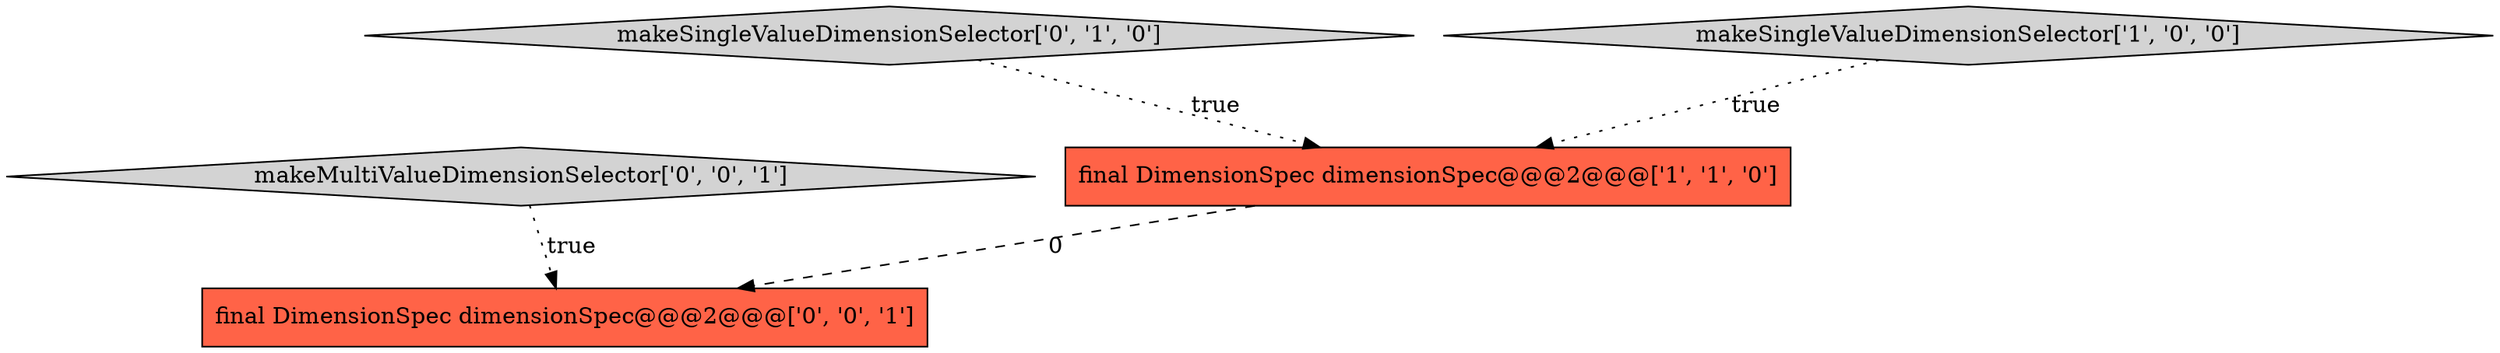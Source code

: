 digraph {
0 [style = filled, label = "final DimensionSpec dimensionSpec@@@2@@@['1', '1', '0']", fillcolor = tomato, shape = box image = "AAA0AAABBB1BBB"];
3 [style = filled, label = "final DimensionSpec dimensionSpec@@@2@@@['0', '0', '1']", fillcolor = tomato, shape = box image = "AAA0AAABBB3BBB"];
4 [style = filled, label = "makeMultiValueDimensionSelector['0', '0', '1']", fillcolor = lightgray, shape = diamond image = "AAA0AAABBB3BBB"];
2 [style = filled, label = "makeSingleValueDimensionSelector['0', '1', '0']", fillcolor = lightgray, shape = diamond image = "AAA0AAABBB2BBB"];
1 [style = filled, label = "makeSingleValueDimensionSelector['1', '0', '0']", fillcolor = lightgray, shape = diamond image = "AAA0AAABBB1BBB"];
0->3 [style = dashed, label="0"];
2->0 [style = dotted, label="true"];
4->3 [style = dotted, label="true"];
1->0 [style = dotted, label="true"];
}
